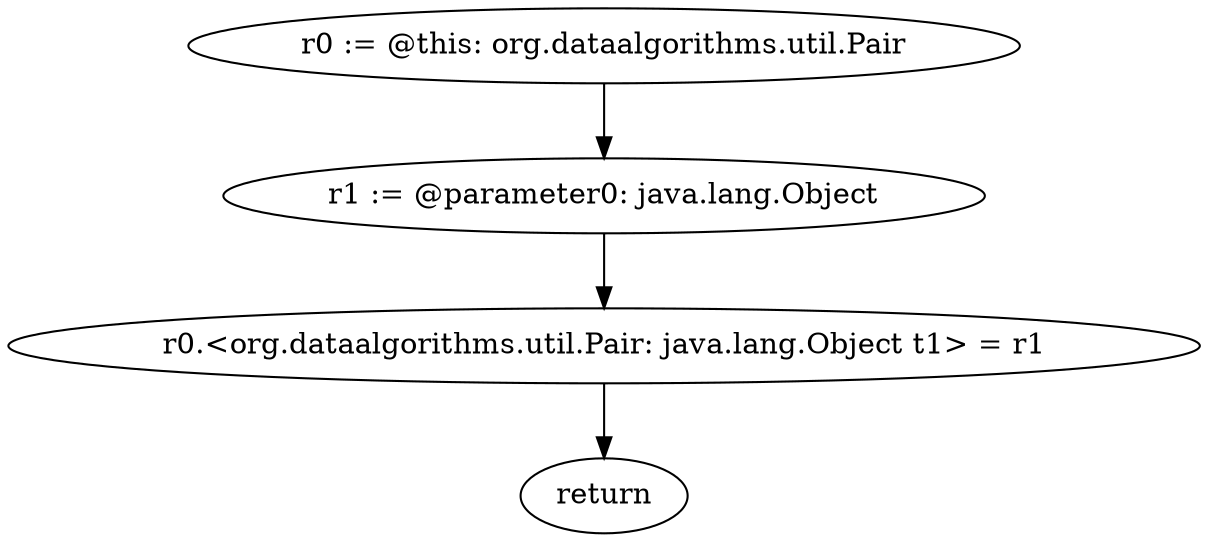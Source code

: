digraph "unitGraph" {
    "r0 := @this: org.dataalgorithms.util.Pair"
    "r1 := @parameter0: java.lang.Object"
    "r0.<org.dataalgorithms.util.Pair: java.lang.Object t1> = r1"
    "return"
    "r0 := @this: org.dataalgorithms.util.Pair"->"r1 := @parameter0: java.lang.Object";
    "r1 := @parameter0: java.lang.Object"->"r0.<org.dataalgorithms.util.Pair: java.lang.Object t1> = r1";
    "r0.<org.dataalgorithms.util.Pair: java.lang.Object t1> = r1"->"return";
}
